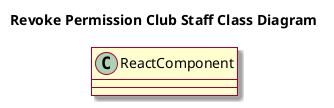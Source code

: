 @startuml
skin rose
skinparam classAttributeIconSize 0

title Revoke Permission Club Staff Class Diagram

class ReactComponent